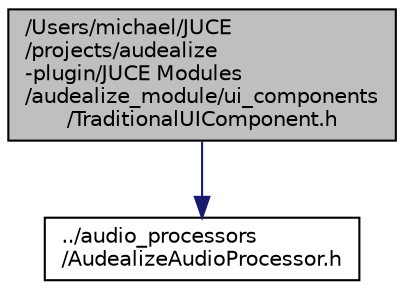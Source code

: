 digraph "/Users/michael/JUCE/projects/audealize-plugin/JUCE Modules/audealize_module/ui_components/TraditionalUIComponent.h"
{
  edge [fontname="Helvetica",fontsize="10",labelfontname="Helvetica",labelfontsize="10"];
  node [fontname="Helvetica",fontsize="10",shape=record];
  Node1 [label="/Users/michael/JUCE\l/projects/audealize\l-plugin/JUCE Modules\l/audealize_module/ui_components\l/TraditionalUIComponent.h",height=0.2,width=0.4,color="black", fillcolor="grey75", style="filled", fontcolor="black"];
  Node1 -> Node2 [color="midnightblue",fontsize="10",style="solid",fontname="Helvetica"];
  Node2 [label="../audio_processors\l/AudealizeAudioProcessor.h",height=0.2,width=0.4,color="black", fillcolor="white", style="filled",URL="$_audealize_audio_processor_8h.html"];
}
